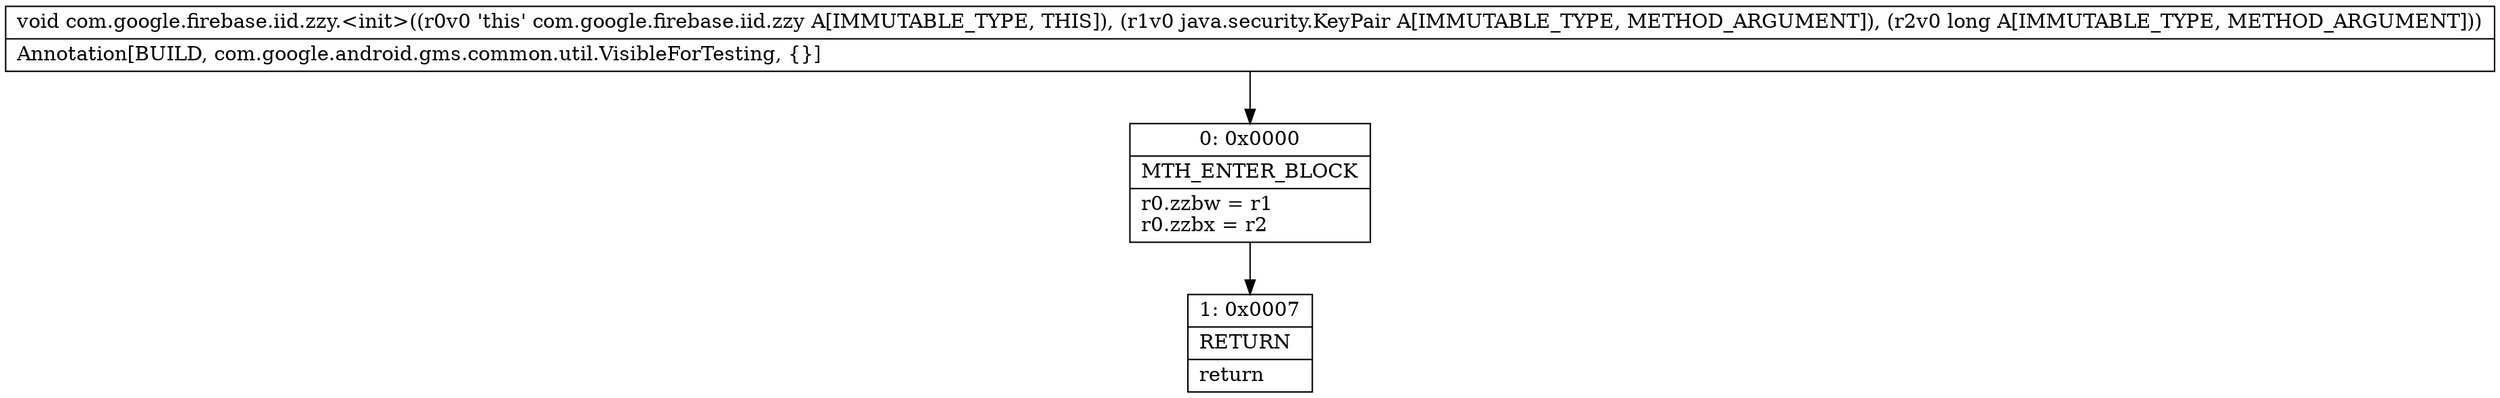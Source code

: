 digraph "CFG forcom.google.firebase.iid.zzy.\<init\>(Ljava\/security\/KeyPair;J)V" {
Node_0 [shape=record,label="{0\:\ 0x0000|MTH_ENTER_BLOCK\l|r0.zzbw = r1\lr0.zzbx = r2\l}"];
Node_1 [shape=record,label="{1\:\ 0x0007|RETURN\l|return\l}"];
MethodNode[shape=record,label="{void com.google.firebase.iid.zzy.\<init\>((r0v0 'this' com.google.firebase.iid.zzy A[IMMUTABLE_TYPE, THIS]), (r1v0 java.security.KeyPair A[IMMUTABLE_TYPE, METHOD_ARGUMENT]), (r2v0 long A[IMMUTABLE_TYPE, METHOD_ARGUMENT]))  | Annotation[BUILD, com.google.android.gms.common.util.VisibleForTesting, \{\}]\l}"];
MethodNode -> Node_0;
Node_0 -> Node_1;
}

